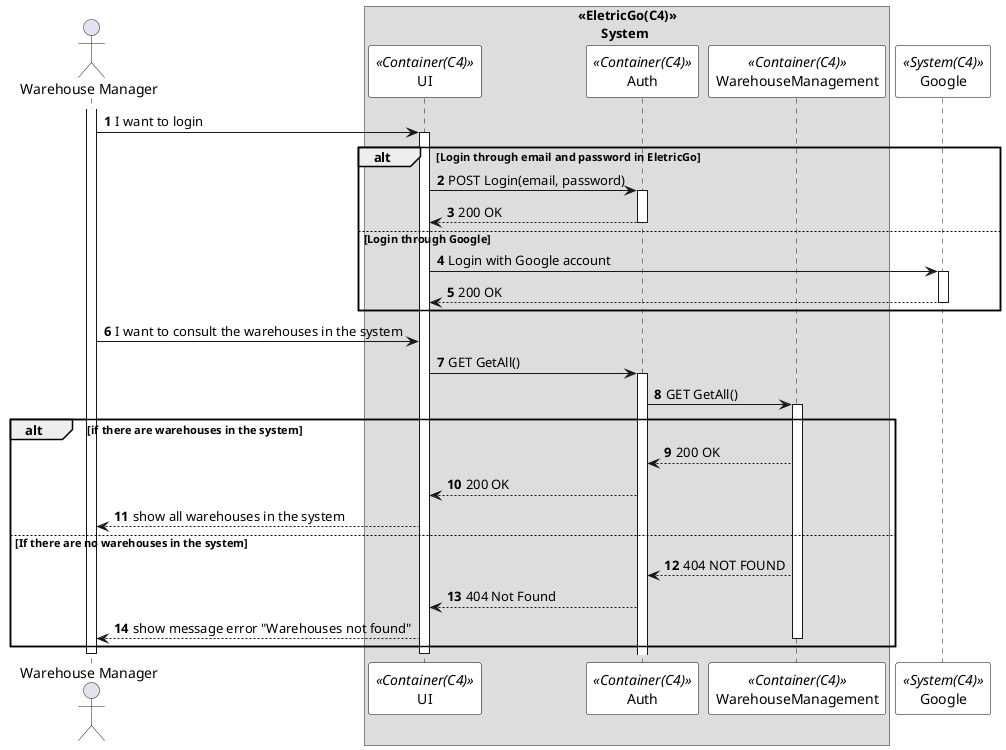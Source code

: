 @startuml listWarehouseSD
autonumber

skinparam sequence {
ParticipantBorderColor black
ParticipantBackgroundColor white
}

actor "Warehouse Manager" as admin

box "<<EletricGo(C4)>>\n       System"
participant UI as UI <<Container(C4)>>
participant Auth as Auth <<Container(C4)>>
participant WarehouseManagement as  WM <<Container(C4)>>
end box
participant Google as Google <<System(C4)>>


activate admin
admin->UI: I want to login
activate UI

alt Login through email and password in EletricGo

UI -> Auth: POST Login(email, password)
activate Auth

Auth --> UI: 200 OK
deactivate Auth

else Login through Google

UI -> Google: Login with Google account
activate Google
Google --> UI: 200 OK
deactivate Google

end

admin -> UI: I want to consult the warehouses in the system


UI -> Auth: GET GetAll()
activate Auth
Auth -> WM: GET GetAll()
activate WM

alt if there are warehouses in the system

WM --> Auth : 200 OK 
Auth --> UI: 200 OK
UI --> admin: show all warehouses in the system

else If there are no warehouses in the system


WM --> Auth : 404 NOT FOUND
Auth --> UI: 404 Not Found
UI --> admin: show message error "Warehouses not found"
deactivate WM

end

deactivate UI
deactivate admin

@enduml